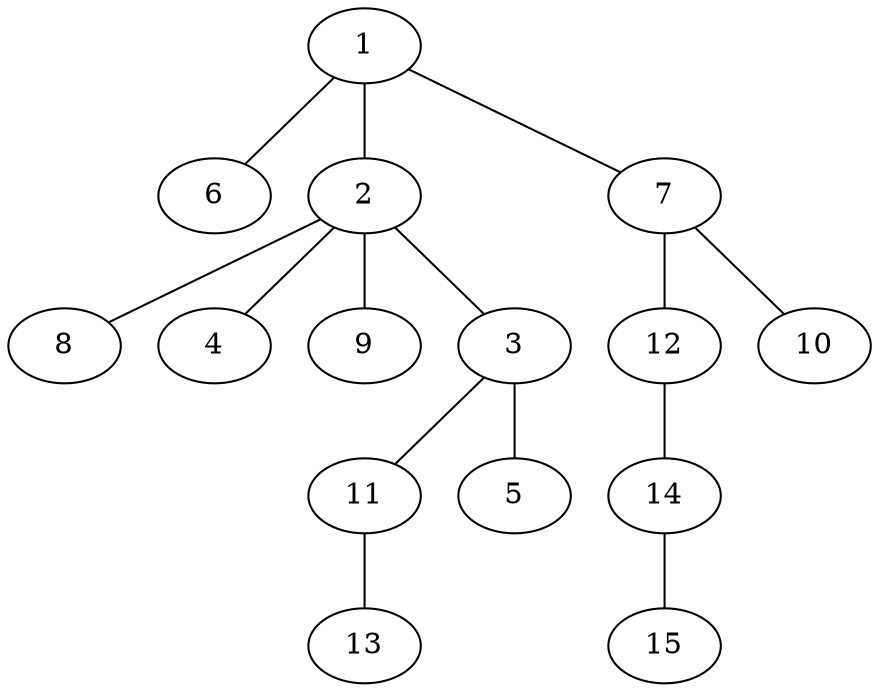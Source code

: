 strict graph{
	1-- { 6 2 7  }
2-- { 8 4 9 3  }
3-- { 11 5  }
11-- { 13  }
7-- { 12 10  }
12-- { 14  }
14-- { 15  }

}